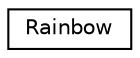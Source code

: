 digraph "Graphical Class Hierarchy"
{
 // LATEX_PDF_SIZE
  edge [fontname="Helvetica",fontsize="10",labelfontname="Helvetica",labelfontsize="10"];
  node [fontname="Helvetica",fontsize="10",shape=record];
  rankdir="LR";
  Node0 [label="Rainbow",height=0.2,width=0.4,color="black", fillcolor="white", style="filled",URL="$class_rainbow.html",tooltip="An implementation of the Rainbow asymmetric signature scheme (RAINBOW)"];
}
